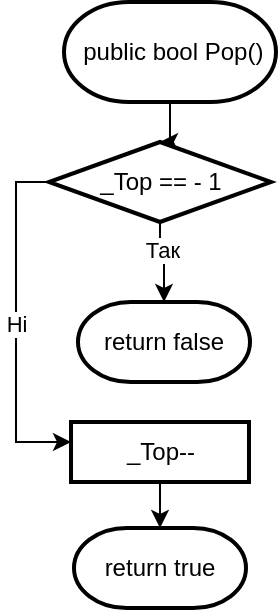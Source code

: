 <mxfile version="22.0.3" type="device">
  <diagram name="Страница 1" id="tgT_ULOWopTS9hcM4FLb">
    <mxGraphModel dx="1434" dy="765" grid="1" gridSize="10" guides="1" tooltips="1" connect="1" arrows="1" fold="1" page="1" pageScale="1" pageWidth="827" pageHeight="1169" math="0" shadow="0">
      <root>
        <mxCell id="0" />
        <mxCell id="1" parent="0" />
        <mxCell id="YPGbJ4z10p9gxlq-yLi2-1" value="" style="edgeStyle=orthogonalEdgeStyle;rounded=0;orthogonalLoop=1;jettySize=auto;html=1;" parent="1" source="YPGbJ4z10p9gxlq-yLi2-2" target="YPGbJ4z10p9gxlq-yLi2-5" edge="1">
          <mxGeometry relative="1" as="geometry" />
        </mxCell>
        <mxCell id="YPGbJ4z10p9gxlq-yLi2-2" value="&amp;nbsp;public bool Pop()" style="strokeWidth=2;html=1;shape=mxgraph.flowchart.terminator;whiteSpace=wrap;" parent="1" vertex="1">
          <mxGeometry x="404" y="130" width="106" height="50" as="geometry" />
        </mxCell>
        <mxCell id="YPGbJ4z10p9gxlq-yLi2-3" value="Так" style="edgeStyle=orthogonalEdgeStyle;rounded=0;orthogonalLoop=1;jettySize=auto;html=1;entryX=0.5;entryY=0;entryDx=0;entryDy=0;entryPerimeter=0;" parent="1" source="YPGbJ4z10p9gxlq-yLi2-5" target="YPGbJ4z10p9gxlq-yLi2-8" edge="1">
          <mxGeometry x="-0.355" y="1" relative="1" as="geometry">
            <mxPoint as="offset" />
            <mxPoint x="454" y="290" as="targetPoint" />
          </mxGeometry>
        </mxCell>
        <mxCell id="YPGbJ4z10p9gxlq-yLi2-4" value="Ні" style="edgeStyle=orthogonalEdgeStyle;rounded=0;orthogonalLoop=1;jettySize=auto;html=1;exitX=0;exitY=0.5;exitDx=0;exitDy=0;exitPerimeter=0;" parent="1" source="YPGbJ4z10p9gxlq-yLi2-5" target="YPGbJ4z10p9gxlq-yLi2-7" edge="1">
          <mxGeometry relative="1" as="geometry">
            <Array as="points">
              <mxPoint x="380" y="220" />
              <mxPoint x="380" y="350" />
            </Array>
          </mxGeometry>
        </mxCell>
        <mxCell id="YPGbJ4z10p9gxlq-yLi2-5" value="_Top == - 1" style="strokeWidth=2;html=1;shape=mxgraph.flowchart.decision;whiteSpace=wrap;" parent="1" vertex="1">
          <mxGeometry x="396.5" y="200" width="111" height="40" as="geometry" />
        </mxCell>
        <mxCell id="YPGbJ4z10p9gxlq-yLi2-6" value="" style="edgeStyle=orthogonalEdgeStyle;rounded=0;orthogonalLoop=1;jettySize=auto;html=1;" parent="1" source="YPGbJ4z10p9gxlq-yLi2-7" target="YPGbJ4z10p9gxlq-yLi2-9" edge="1">
          <mxGeometry relative="1" as="geometry" />
        </mxCell>
        <mxCell id="YPGbJ4z10p9gxlq-yLi2-7" value="&lt;div&gt;_Top--&lt;/div&gt;" style="whiteSpace=wrap;html=1;strokeWidth=2;" parent="1" vertex="1">
          <mxGeometry x="407.5" y="340" width="89" height="30" as="geometry" />
        </mxCell>
        <mxCell id="YPGbJ4z10p9gxlq-yLi2-8" value="return false" style="strokeWidth=2;html=1;shape=mxgraph.flowchart.terminator;whiteSpace=wrap;" parent="1" vertex="1">
          <mxGeometry x="411" y="280" width="86" height="40" as="geometry" />
        </mxCell>
        <mxCell id="YPGbJ4z10p9gxlq-yLi2-9" value="return true" style="strokeWidth=2;html=1;shape=mxgraph.flowchart.terminator;whiteSpace=wrap;" parent="1" vertex="1">
          <mxGeometry x="409" y="393" width="86" height="40" as="geometry" />
        </mxCell>
      </root>
    </mxGraphModel>
  </diagram>
</mxfile>
